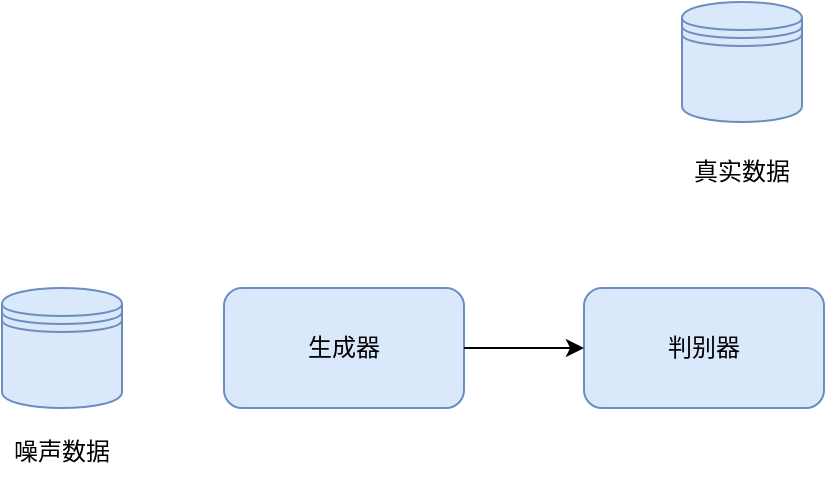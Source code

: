 <mxfile version="20.5.3" type="github">
  <diagram id="PNKti_Y0tKLtourvRPgs" name="第 1 页">
    <mxGraphModel dx="1279" dy="660" grid="1" gridSize="10" guides="1" tooltips="1" connect="1" arrows="1" fold="1" page="1" pageScale="1" pageWidth="827" pageHeight="1169" math="0" shadow="0">
      <root>
        <mxCell id="0" />
        <mxCell id="1" parent="0" />
        <mxCell id="qGsaOa4AsfYUASUG0aQg-1" value="生成器" style="rounded=1;whiteSpace=wrap;html=1;fillColor=#dae8fc;strokeColor=#6c8ebf;" vertex="1" parent="1">
          <mxGeometry x="221" y="253" width="120" height="60" as="geometry" />
        </mxCell>
        <mxCell id="qGsaOa4AsfYUASUG0aQg-2" value="判别器" style="rounded=1;whiteSpace=wrap;html=1;fillColor=#dae8fc;strokeColor=#6c8ebf;" vertex="1" parent="1">
          <mxGeometry x="401" y="253" width="120" height="60" as="geometry" />
        </mxCell>
        <mxCell id="qGsaOa4AsfYUASUG0aQg-3" value="" style="endArrow=classic;html=1;rounded=0;entryX=0;entryY=0.5;entryDx=0;entryDy=0;exitX=1;exitY=0.5;exitDx=0;exitDy=0;" edge="1" parent="1" source="qGsaOa4AsfYUASUG0aQg-1" target="qGsaOa4AsfYUASUG0aQg-2">
          <mxGeometry width="50" height="50" relative="1" as="geometry">
            <mxPoint x="401" y="373" as="sourcePoint" />
            <mxPoint x="451" y="323" as="targetPoint" />
          </mxGeometry>
        </mxCell>
        <mxCell id="qGsaOa4AsfYUASUG0aQg-5" value="" style="shape=datastore;whiteSpace=wrap;html=1;fillColor=#dae8fc;strokeColor=#6c8ebf;" vertex="1" parent="1">
          <mxGeometry x="110" y="253" width="60" height="60" as="geometry" />
        </mxCell>
        <mxCell id="qGsaOa4AsfYUASUG0aQg-6" value="噪声数据" style="text;html=1;strokeColor=none;fillColor=none;align=center;verticalAlign=middle;whiteSpace=wrap;rounded=0;" vertex="1" parent="1">
          <mxGeometry x="110" y="320" width="60" height="30" as="geometry" />
        </mxCell>
        <mxCell id="qGsaOa4AsfYUASUG0aQg-7" value="" style="shape=datastore;whiteSpace=wrap;html=1;fillColor=#dae8fc;strokeColor=#6c8ebf;" vertex="1" parent="1">
          <mxGeometry x="450" y="110" width="60" height="60" as="geometry" />
        </mxCell>
        <mxCell id="qGsaOa4AsfYUASUG0aQg-8" value="真实数据" style="text;html=1;strokeColor=none;fillColor=none;align=center;verticalAlign=middle;whiteSpace=wrap;rounded=0;" vertex="1" parent="1">
          <mxGeometry x="450" y="180" width="60" height="30" as="geometry" />
        </mxCell>
      </root>
    </mxGraphModel>
  </diagram>
</mxfile>
